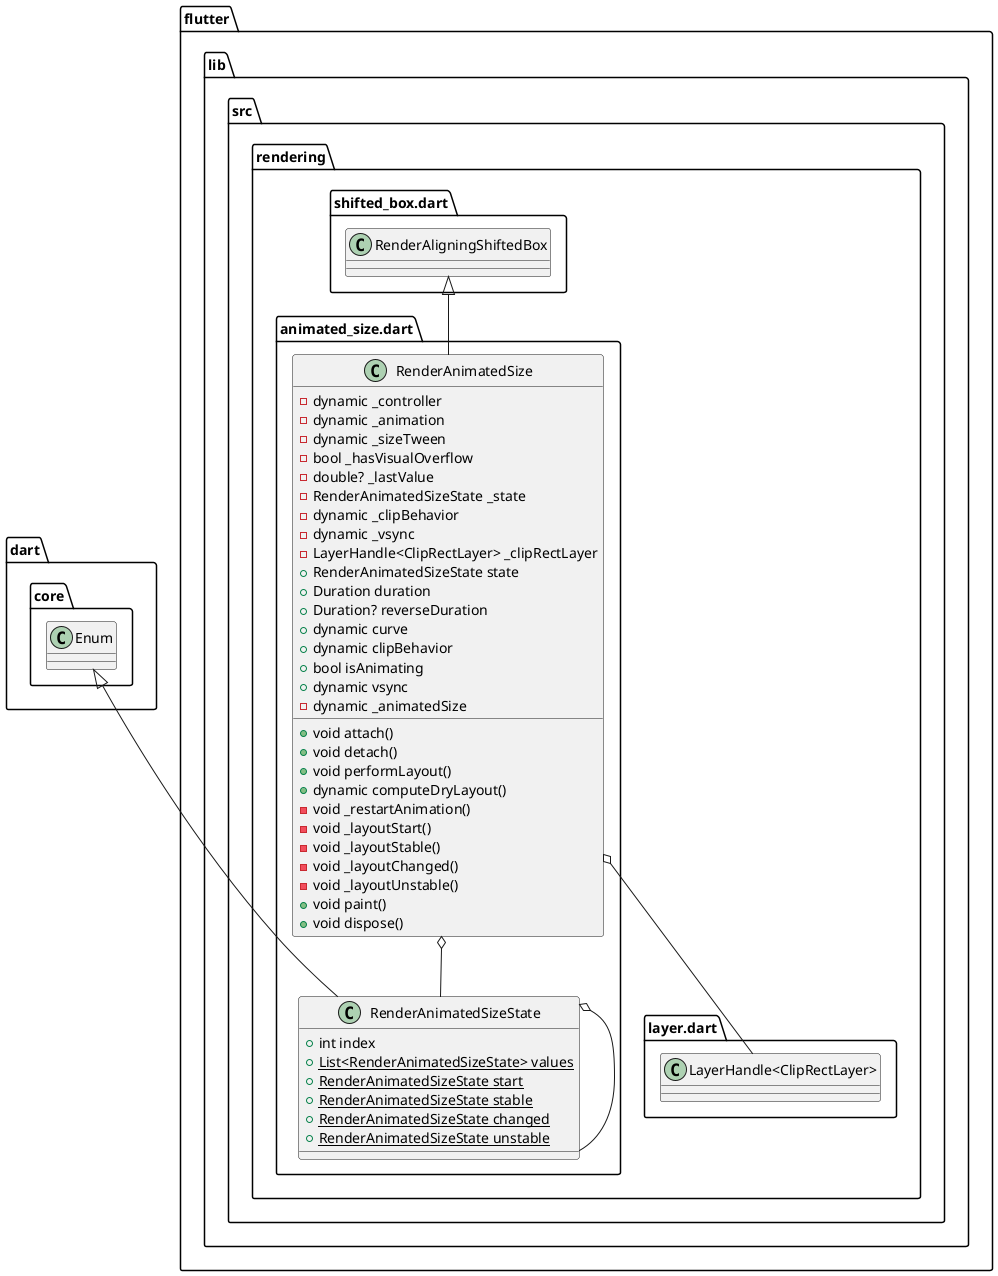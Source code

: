 @startuml
set namespaceSeparator ::

class "flutter::lib::src::rendering::animated_size.dart::RenderAnimatedSize" {
  -dynamic _controller
  -dynamic _animation
  -dynamic _sizeTween
  -bool _hasVisualOverflow
  -double? _lastValue
  -RenderAnimatedSizeState _state
  -dynamic _clipBehavior
  -dynamic _vsync
  -LayerHandle<ClipRectLayer> _clipRectLayer
  +RenderAnimatedSizeState state
  +Duration duration
  +Duration? reverseDuration
  +dynamic curve
  +dynamic clipBehavior
  +bool isAnimating
  +dynamic vsync
  -dynamic _animatedSize
  +void attach()
  +void detach()
  +void performLayout()
  +dynamic computeDryLayout()
  -void _restartAnimation()
  -void _layoutStart()
  -void _layoutStable()
  -void _layoutChanged()
  -void _layoutUnstable()
  +void paint()
  +void dispose()
}

"flutter::lib::src::rendering::animated_size.dart::RenderAnimatedSize" o-- "flutter::lib::src::rendering::animated_size.dart::RenderAnimatedSizeState"
"flutter::lib::src::rendering::animated_size.dart::RenderAnimatedSize" o-- "flutter::lib::src::rendering::layer.dart::LayerHandle<ClipRectLayer>"
"flutter::lib::src::rendering::shifted_box.dart::RenderAligningShiftedBox" <|-- "flutter::lib::src::rendering::animated_size.dart::RenderAnimatedSize"

class "flutter::lib::src::rendering::animated_size.dart::RenderAnimatedSizeState" {
  +int index
  {static} +List<RenderAnimatedSizeState> values
  {static} +RenderAnimatedSizeState start
  {static} +RenderAnimatedSizeState stable
  {static} +RenderAnimatedSizeState changed
  {static} +RenderAnimatedSizeState unstable
}

"flutter::lib::src::rendering::animated_size.dart::RenderAnimatedSizeState" o-- "flutter::lib::src::rendering::animated_size.dart::RenderAnimatedSizeState"
"dart::core::Enum" <|-- "flutter::lib::src::rendering::animated_size.dart::RenderAnimatedSizeState"


@enduml
